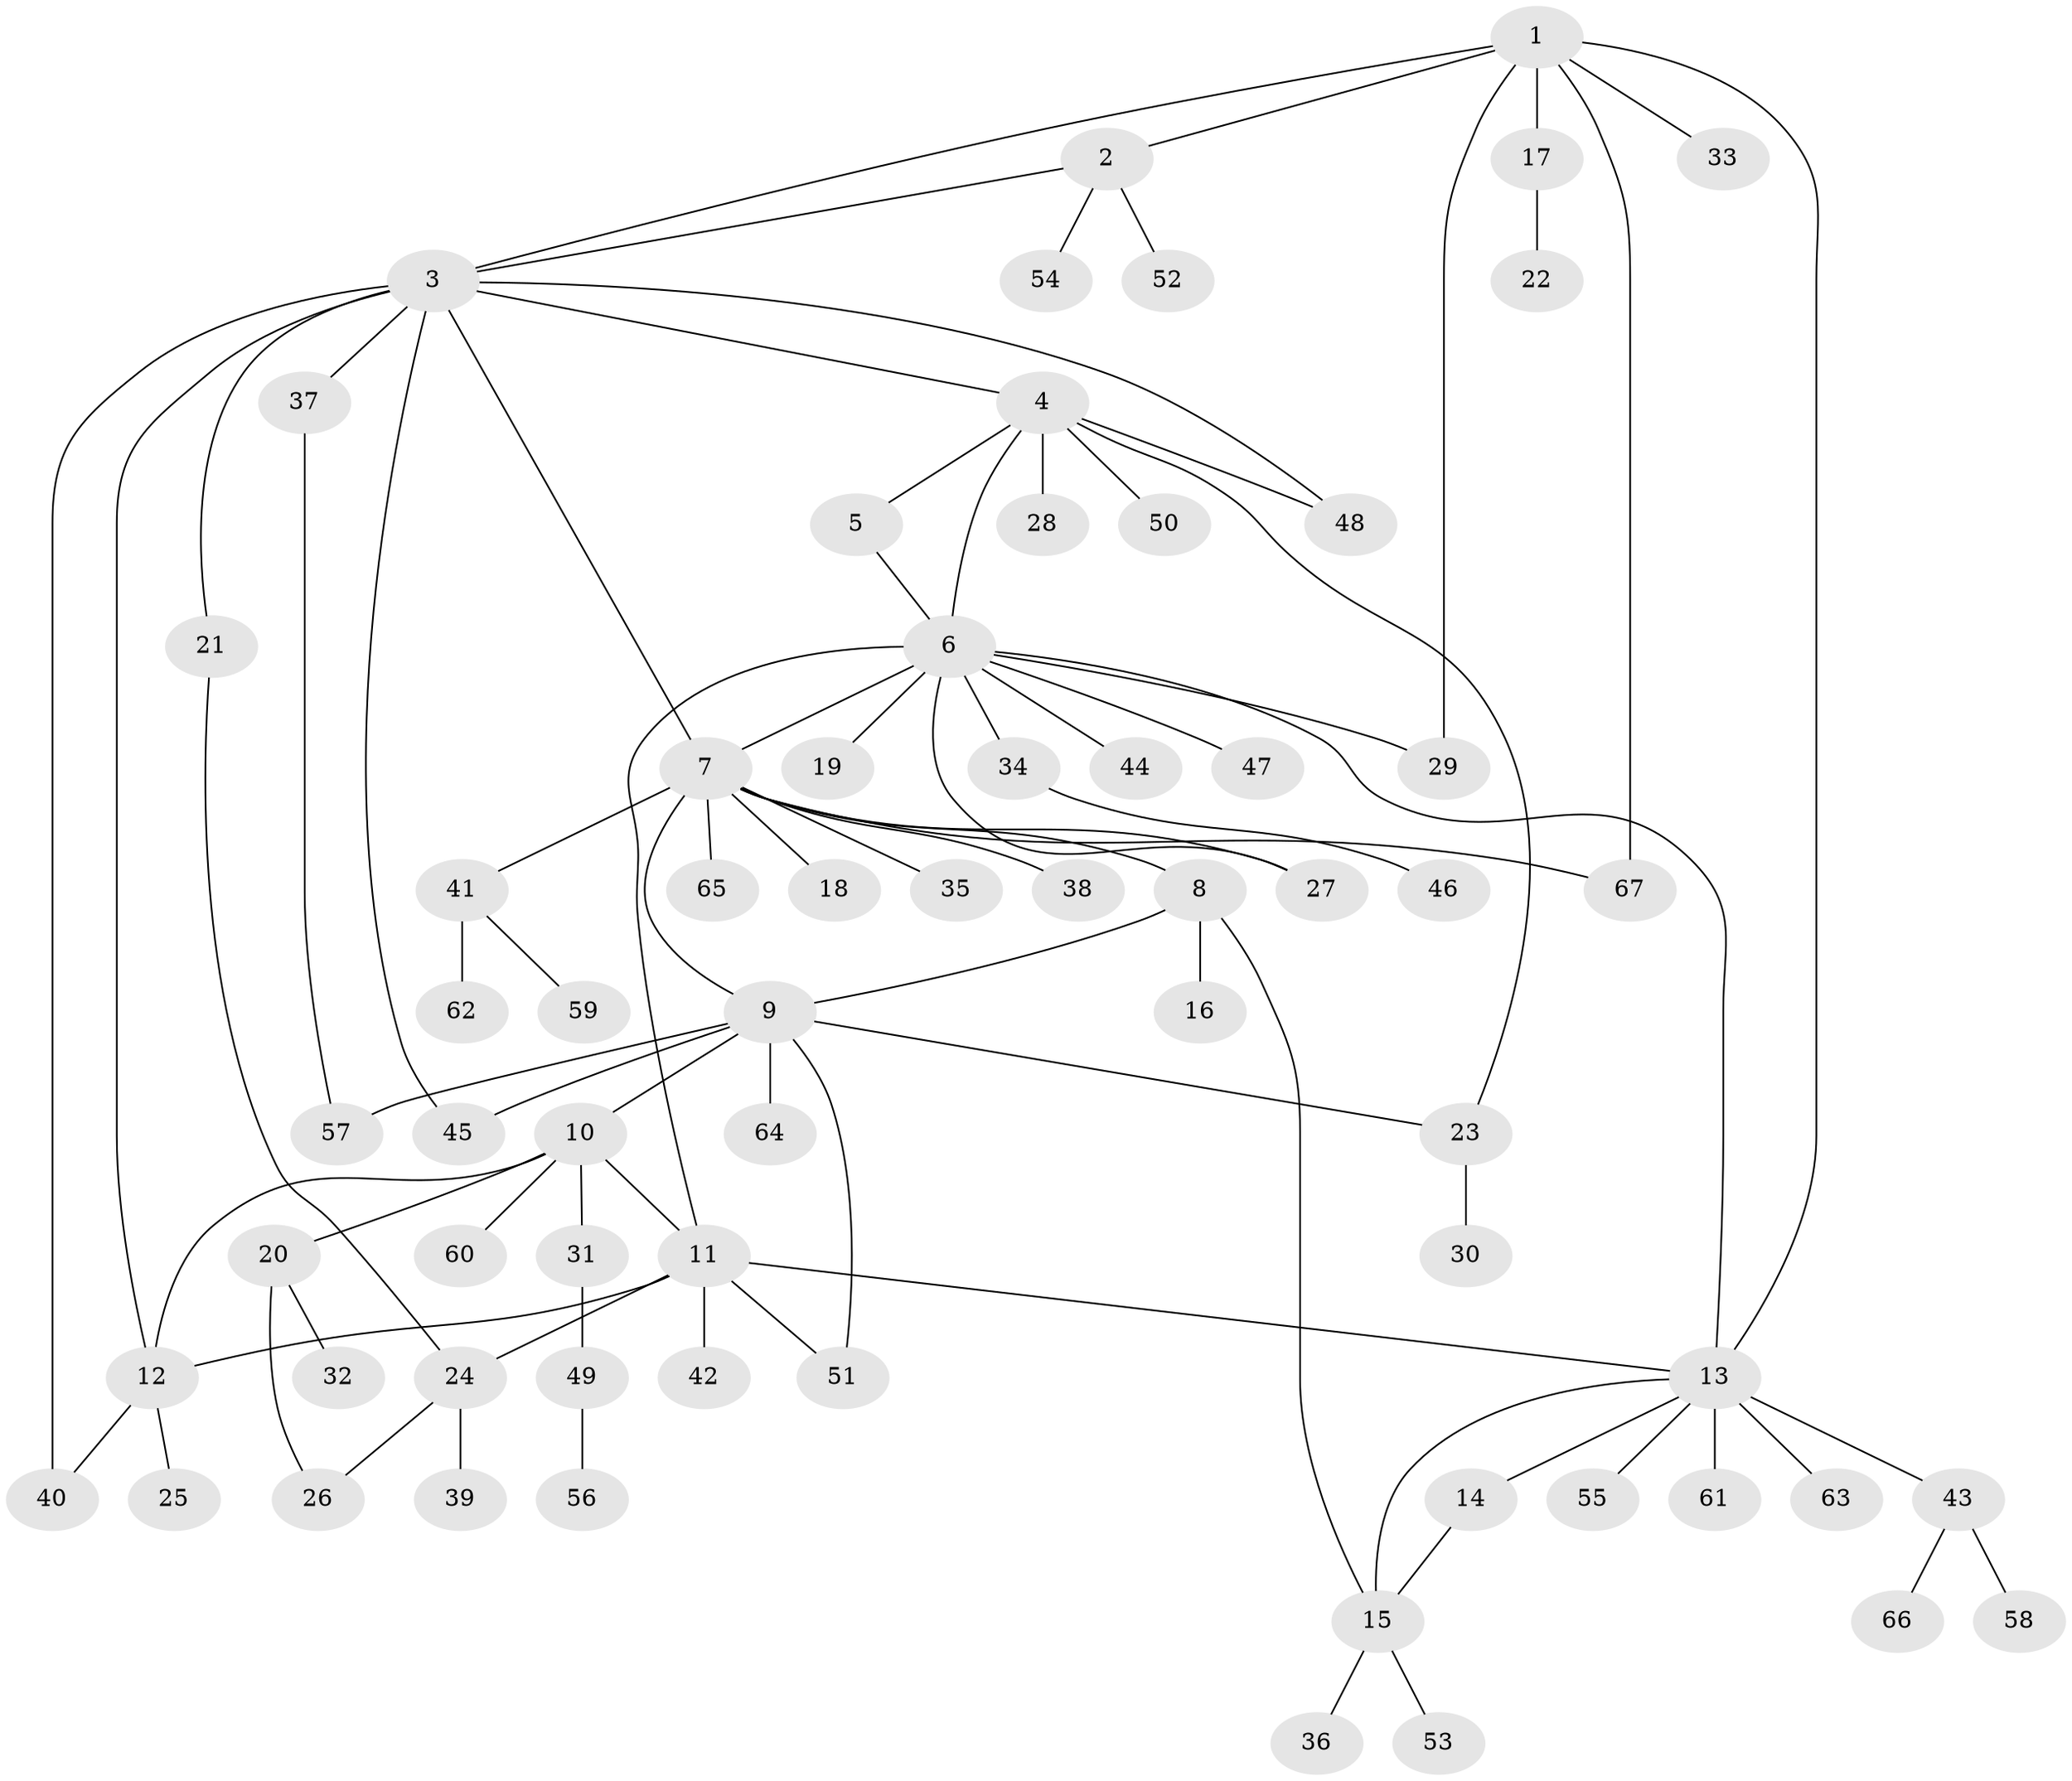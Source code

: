 // Generated by graph-tools (version 1.1) at 2025/50/03/09/25 03:50:39]
// undirected, 67 vertices, 88 edges
graph export_dot {
graph [start="1"]
  node [color=gray90,style=filled];
  1;
  2;
  3;
  4;
  5;
  6;
  7;
  8;
  9;
  10;
  11;
  12;
  13;
  14;
  15;
  16;
  17;
  18;
  19;
  20;
  21;
  22;
  23;
  24;
  25;
  26;
  27;
  28;
  29;
  30;
  31;
  32;
  33;
  34;
  35;
  36;
  37;
  38;
  39;
  40;
  41;
  42;
  43;
  44;
  45;
  46;
  47;
  48;
  49;
  50;
  51;
  52;
  53;
  54;
  55;
  56;
  57;
  58;
  59;
  60;
  61;
  62;
  63;
  64;
  65;
  66;
  67;
  1 -- 2;
  1 -- 3;
  1 -- 13;
  1 -- 17;
  1 -- 29;
  1 -- 33;
  1 -- 67;
  2 -- 3;
  2 -- 52;
  2 -- 54;
  3 -- 4;
  3 -- 7;
  3 -- 12;
  3 -- 21;
  3 -- 37;
  3 -- 40;
  3 -- 45;
  3 -- 48;
  4 -- 5;
  4 -- 6;
  4 -- 23;
  4 -- 28;
  4 -- 48;
  4 -- 50;
  5 -- 6;
  6 -- 7;
  6 -- 11;
  6 -- 13;
  6 -- 19;
  6 -- 27;
  6 -- 29;
  6 -- 34;
  6 -- 44;
  6 -- 47;
  7 -- 8;
  7 -- 9;
  7 -- 18;
  7 -- 27;
  7 -- 35;
  7 -- 38;
  7 -- 41;
  7 -- 65;
  7 -- 67;
  8 -- 9;
  8 -- 15;
  8 -- 16;
  9 -- 10;
  9 -- 23;
  9 -- 45;
  9 -- 51;
  9 -- 57;
  9 -- 64;
  10 -- 11;
  10 -- 12;
  10 -- 20;
  10 -- 31;
  10 -- 60;
  11 -- 12;
  11 -- 13;
  11 -- 24;
  11 -- 42;
  11 -- 51;
  12 -- 25;
  12 -- 40;
  13 -- 14;
  13 -- 15;
  13 -- 43;
  13 -- 55;
  13 -- 61;
  13 -- 63;
  14 -- 15;
  15 -- 36;
  15 -- 53;
  17 -- 22;
  20 -- 26;
  20 -- 32;
  21 -- 24;
  23 -- 30;
  24 -- 26;
  24 -- 39;
  31 -- 49;
  34 -- 46;
  37 -- 57;
  41 -- 59;
  41 -- 62;
  43 -- 58;
  43 -- 66;
  49 -- 56;
}
